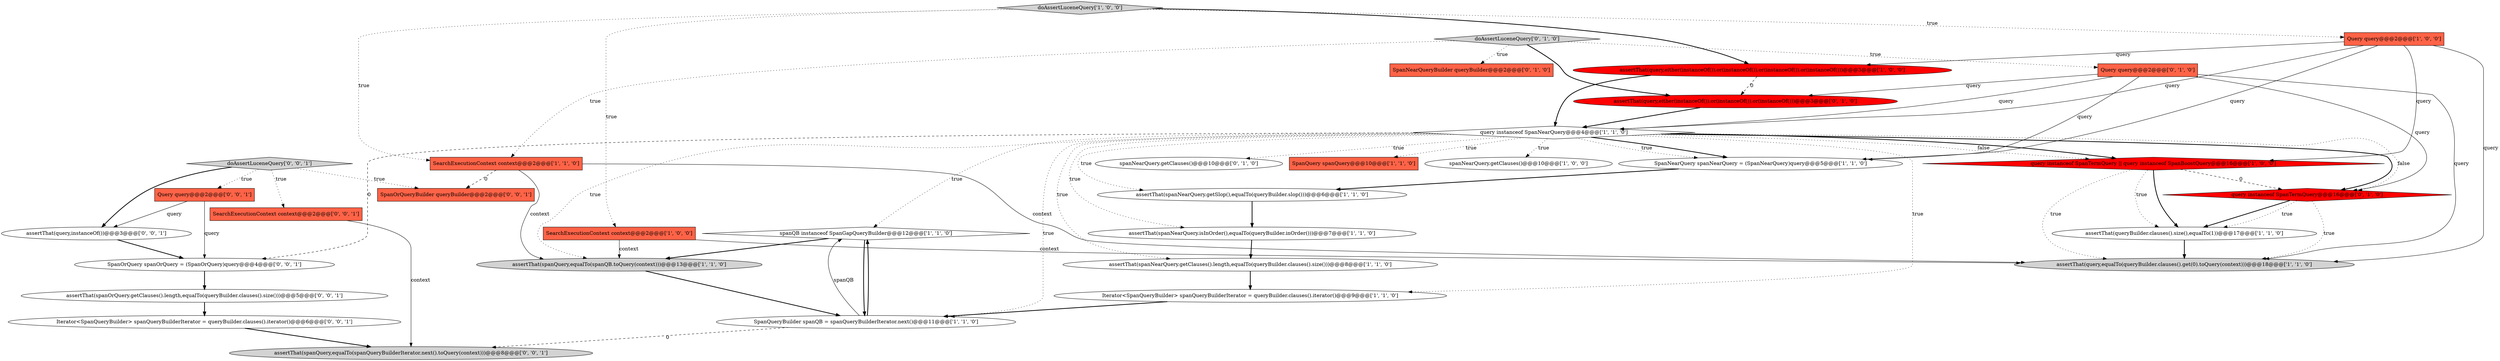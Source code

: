 digraph {
4 [style = filled, label = "spanQB instanceof SpanGapQueryBuilder@@@12@@@['1', '1', '0']", fillcolor = white, shape = diamond image = "AAA0AAABBB1BBB"];
30 [style = filled, label = "SpanOrQueryBuilder queryBuilder@@@2@@@['0', '0', '1']", fillcolor = tomato, shape = box image = "AAA0AAABBB3BBB"];
24 [style = filled, label = "assertThat(query,either(instanceOf()).or(instanceOf()).or(instanceOf()))@@@3@@@['0', '1', '0']", fillcolor = red, shape = ellipse image = "AAA1AAABBB2BBB"];
7 [style = filled, label = "SpanNearQuery spanNearQuery = (SpanNearQuery)query@@@5@@@['1', '1', '0']", fillcolor = white, shape = ellipse image = "AAA0AAABBB1BBB"];
11 [style = filled, label = "query instanceof SpanNearQuery@@@4@@@['1', '1', '0']", fillcolor = white, shape = diamond image = "AAA0AAABBB1BBB"];
0 [style = filled, label = "doAssertLuceneQuery['1', '0', '0']", fillcolor = lightgray, shape = diamond image = "AAA0AAABBB1BBB"];
31 [style = filled, label = "doAssertLuceneQuery['0', '0', '1']", fillcolor = lightgray, shape = diamond image = "AAA0AAABBB3BBB"];
15 [style = filled, label = "assertThat(spanQuery,equalTo(spanQB.toQuery(context)))@@@13@@@['1', '1', '0']", fillcolor = lightgray, shape = ellipse image = "AAA0AAABBB1BBB"];
19 [style = filled, label = "spanNearQuery.getClauses()@@@10@@@['0', '1', '0']", fillcolor = white, shape = ellipse image = "AAA0AAABBB2BBB"];
9 [style = filled, label = "Iterator<SpanQueryBuilder> spanQueryBuilderIterator = queryBuilder.clauses().iterator()@@@9@@@['1', '1', '0']", fillcolor = white, shape = ellipse image = "AAA0AAABBB1BBB"];
14 [style = filled, label = "Query query@@@2@@@['1', '0', '0']", fillcolor = tomato, shape = box image = "AAA0AAABBB1BBB"];
17 [style = filled, label = "assertThat(spanNearQuery.getClauses().length,equalTo(queryBuilder.clauses().size()))@@@8@@@['1', '1', '0']", fillcolor = white, shape = ellipse image = "AAA0AAABBB1BBB"];
20 [style = filled, label = "query instanceof SpanTermQuery@@@16@@@['0', '1', '0']", fillcolor = red, shape = diamond image = "AAA1AAABBB2BBB"];
29 [style = filled, label = "Query query@@@2@@@['0', '0', '1']", fillcolor = tomato, shape = box image = "AAA0AAABBB3BBB"];
21 [style = filled, label = "SpanNearQueryBuilder queryBuilder@@@2@@@['0', '1', '0']", fillcolor = tomato, shape = box image = "AAA0AAABBB2BBB"];
27 [style = filled, label = "SearchExecutionContext context@@@2@@@['0', '0', '1']", fillcolor = tomato, shape = box image = "AAA0AAABBB3BBB"];
33 [style = filled, label = "assertThat(spanQuery,equalTo(spanQueryBuilderIterator.next().toQuery(context)))@@@8@@@['0', '0', '1']", fillcolor = lightgray, shape = ellipse image = "AAA0AAABBB3BBB"];
8 [style = filled, label = "assertThat(query,equalTo(queryBuilder.clauses().get(0).toQuery(context)))@@@18@@@['1', '1', '0']", fillcolor = lightgray, shape = ellipse image = "AAA0AAABBB1BBB"];
16 [style = filled, label = "SearchExecutionContext context@@@2@@@['1', '1', '0']", fillcolor = tomato, shape = box image = "AAA0AAABBB1BBB"];
3 [style = filled, label = "SpanQueryBuilder spanQB = spanQueryBuilderIterator.next()@@@11@@@['1', '1', '0']", fillcolor = white, shape = ellipse image = "AAA0AAABBB1BBB"];
13 [style = filled, label = "SpanQuery spanQuery@@@10@@@['1', '1', '0']", fillcolor = tomato, shape = box image = "AAA0AAABBB1BBB"];
32 [style = filled, label = "SpanOrQuery spanOrQuery = (SpanOrQuery)query@@@4@@@['0', '0', '1']", fillcolor = white, shape = ellipse image = "AAA0AAABBB3BBB"];
6 [style = filled, label = "assertThat(queryBuilder.clauses().size(),equalTo(1))@@@17@@@['1', '1', '0']", fillcolor = white, shape = ellipse image = "AAA0AAABBB1BBB"];
18 [style = filled, label = "assertThat(spanNearQuery.isInOrder(),equalTo(queryBuilder.inOrder()))@@@7@@@['1', '1', '0']", fillcolor = white, shape = ellipse image = "AAA0AAABBB1BBB"];
1 [style = filled, label = "SearchExecutionContext context@@@2@@@['1', '0', '0']", fillcolor = tomato, shape = box image = "AAA0AAABBB1BBB"];
12 [style = filled, label = "assertThat(query,either(instanceOf()).or(instanceOf()).or(instanceOf()).or(instanceOf()))@@@3@@@['1', '0', '0']", fillcolor = red, shape = ellipse image = "AAA1AAABBB1BBB"];
28 [style = filled, label = "assertThat(query,instanceOf())@@@3@@@['0', '0', '1']", fillcolor = white, shape = ellipse image = "AAA0AAABBB3BBB"];
2 [style = filled, label = "spanNearQuery.getClauses()@@@10@@@['1', '0', '0']", fillcolor = white, shape = ellipse image = "AAA0AAABBB1BBB"];
26 [style = filled, label = "assertThat(spanOrQuery.getClauses().length,equalTo(queryBuilder.clauses().size()))@@@5@@@['0', '0', '1']", fillcolor = white, shape = ellipse image = "AAA0AAABBB3BBB"];
22 [style = filled, label = "doAssertLuceneQuery['0', '1', '0']", fillcolor = lightgray, shape = diamond image = "AAA0AAABBB2BBB"];
10 [style = filled, label = "assertThat(spanNearQuery.getSlop(),equalTo(queryBuilder.slop()))@@@6@@@['1', '1', '0']", fillcolor = white, shape = ellipse image = "AAA0AAABBB1BBB"];
25 [style = filled, label = "Iterator<SpanQueryBuilder> spanQueryBuilderIterator = queryBuilder.clauses().iterator()@@@6@@@['0', '0', '1']", fillcolor = white, shape = ellipse image = "AAA0AAABBB3BBB"];
5 [style = filled, label = "query instanceof SpanTermQuery || query instanceof SpanBoostQuery@@@16@@@['1', '0', '0']", fillcolor = red, shape = diamond image = "AAA1AAABBB1BBB"];
23 [style = filled, label = "Query query@@@2@@@['0', '1', '0']", fillcolor = tomato, shape = box image = "AAA0AAABBB2BBB"];
11->7 [style = dotted, label="true"];
22->21 [style = dotted, label="true"];
10->18 [style = bold, label=""];
4->3 [style = bold, label=""];
11->20 [style = bold, label=""];
11->32 [style = dashed, label="0"];
22->23 [style = dotted, label="true"];
25->33 [style = bold, label=""];
7->10 [style = bold, label=""];
23->24 [style = solid, label="query"];
16->8 [style = solid, label="context"];
11->10 [style = dotted, label="true"];
3->33 [style = dashed, label="0"];
20->8 [style = dotted, label="true"];
23->11 [style = solid, label="query"];
17->9 [style = bold, label=""];
0->12 [style = bold, label=""];
26->25 [style = bold, label=""];
4->15 [style = bold, label=""];
12->11 [style = bold, label=""];
14->12 [style = solid, label="query"];
11->17 [style = dotted, label="true"];
27->33 [style = solid, label="context"];
18->17 [style = bold, label=""];
5->6 [style = dotted, label="true"];
11->9 [style = dotted, label="true"];
29->28 [style = solid, label="query"];
20->6 [style = bold, label=""];
14->8 [style = solid, label="query"];
11->13 [style = dotted, label="true"];
11->18 [style = dotted, label="true"];
11->4 [style = dotted, label="true"];
15->3 [style = bold, label=""];
14->5 [style = solid, label="query"];
29->32 [style = solid, label="query"];
3->4 [style = bold, label=""];
32->26 [style = bold, label=""];
5->20 [style = dashed, label="0"];
28->32 [style = bold, label=""];
23->8 [style = solid, label="query"];
16->15 [style = solid, label="context"];
31->30 [style = dotted, label="true"];
14->7 [style = solid, label="query"];
11->5 [style = bold, label=""];
11->20 [style = dotted, label="false"];
1->8 [style = solid, label="context"];
11->2 [style = dotted, label="true"];
14->11 [style = solid, label="query"];
3->4 [style = solid, label="spanQB"];
5->6 [style = bold, label=""];
16->30 [style = dashed, label="0"];
24->11 [style = bold, label=""];
1->15 [style = solid, label="context"];
22->16 [style = dotted, label="true"];
12->24 [style = dashed, label="0"];
6->8 [style = bold, label=""];
31->27 [style = dotted, label="true"];
9->3 [style = bold, label=""];
23->7 [style = solid, label="query"];
0->14 [style = dotted, label="true"];
11->5 [style = dotted, label="false"];
11->19 [style = dotted, label="true"];
0->16 [style = dotted, label="true"];
31->28 [style = bold, label=""];
22->24 [style = bold, label=""];
5->8 [style = dotted, label="true"];
31->29 [style = dotted, label="true"];
11->15 [style = dotted, label="true"];
11->3 [style = dotted, label="true"];
11->7 [style = bold, label=""];
20->6 [style = dotted, label="true"];
23->20 [style = solid, label="query"];
0->1 [style = dotted, label="true"];
}

